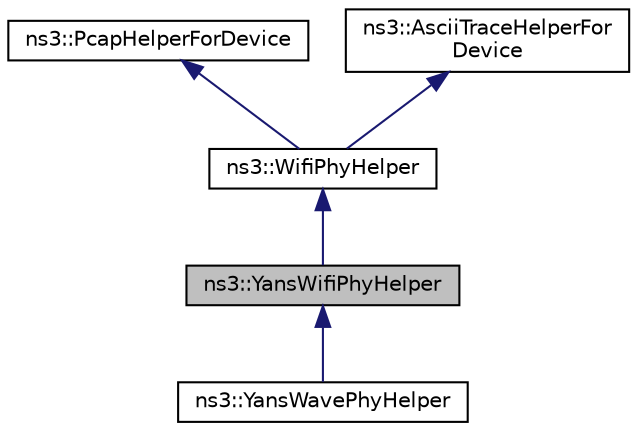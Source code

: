 digraph "ns3::YansWifiPhyHelper"
{
 // LATEX_PDF_SIZE
  edge [fontname="Helvetica",fontsize="10",labelfontname="Helvetica",labelfontsize="10"];
  node [fontname="Helvetica",fontsize="10",shape=record];
  Node1 [label="ns3::YansWifiPhyHelper",height=0.2,width=0.4,color="black", fillcolor="grey75", style="filled", fontcolor="black",tooltip="Make it easy to create and manage PHY objects for the YANS model."];
  Node2 -> Node1 [dir="back",color="midnightblue",fontsize="10",style="solid",fontname="Helvetica"];
  Node2 [label="ns3::WifiPhyHelper",height=0.2,width=0.4,color="black", fillcolor="white", style="filled",URL="$classns3_1_1_wifi_phy_helper.html",tooltip="create PHY objects"];
  Node3 -> Node2 [dir="back",color="midnightblue",fontsize="10",style="solid",fontname="Helvetica"];
  Node3 [label="ns3::PcapHelperForDevice",height=0.2,width=0.4,color="black", fillcolor="white", style="filled",URL="$classns3_1_1_pcap_helper_for_device.html",tooltip="Base class providing common user-level pcap operations for helpers representing net devices."];
  Node4 -> Node2 [dir="back",color="midnightblue",fontsize="10",style="solid",fontname="Helvetica"];
  Node4 [label="ns3::AsciiTraceHelperFor\lDevice",height=0.2,width=0.4,color="black", fillcolor="white", style="filled",URL="$classns3_1_1_ascii_trace_helper_for_device.html",tooltip="Base class providing common user-level ascii trace operations for helpers representing net devices."];
  Node1 -> Node5 [dir="back",color="midnightblue",fontsize="10",style="solid",fontname="Helvetica"];
  Node5 [label="ns3::YansWavePhyHelper",height=0.2,width=0.4,color="black", fillcolor="white", style="filled",URL="$classns3_1_1_yans_wave_phy_helper.html",tooltip="To trace WaveNetDevice, we have to overwrite the trace functions of class YansWifiPhyHelper."];
}
